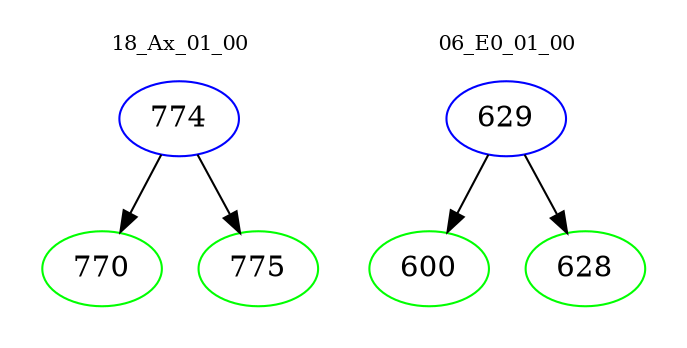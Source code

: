 digraph{
subgraph cluster_0 {
color = white
label = "18_Ax_01_00";
fontsize=10;
T0_774 [label="774", color="blue"]
T0_774 -> T0_770 [color="black"]
T0_770 [label="770", color="green"]
T0_774 -> T0_775 [color="black"]
T0_775 [label="775", color="green"]
}
subgraph cluster_1 {
color = white
label = "06_E0_01_00";
fontsize=10;
T1_629 [label="629", color="blue"]
T1_629 -> T1_600 [color="black"]
T1_600 [label="600", color="green"]
T1_629 -> T1_628 [color="black"]
T1_628 [label="628", color="green"]
}
}
